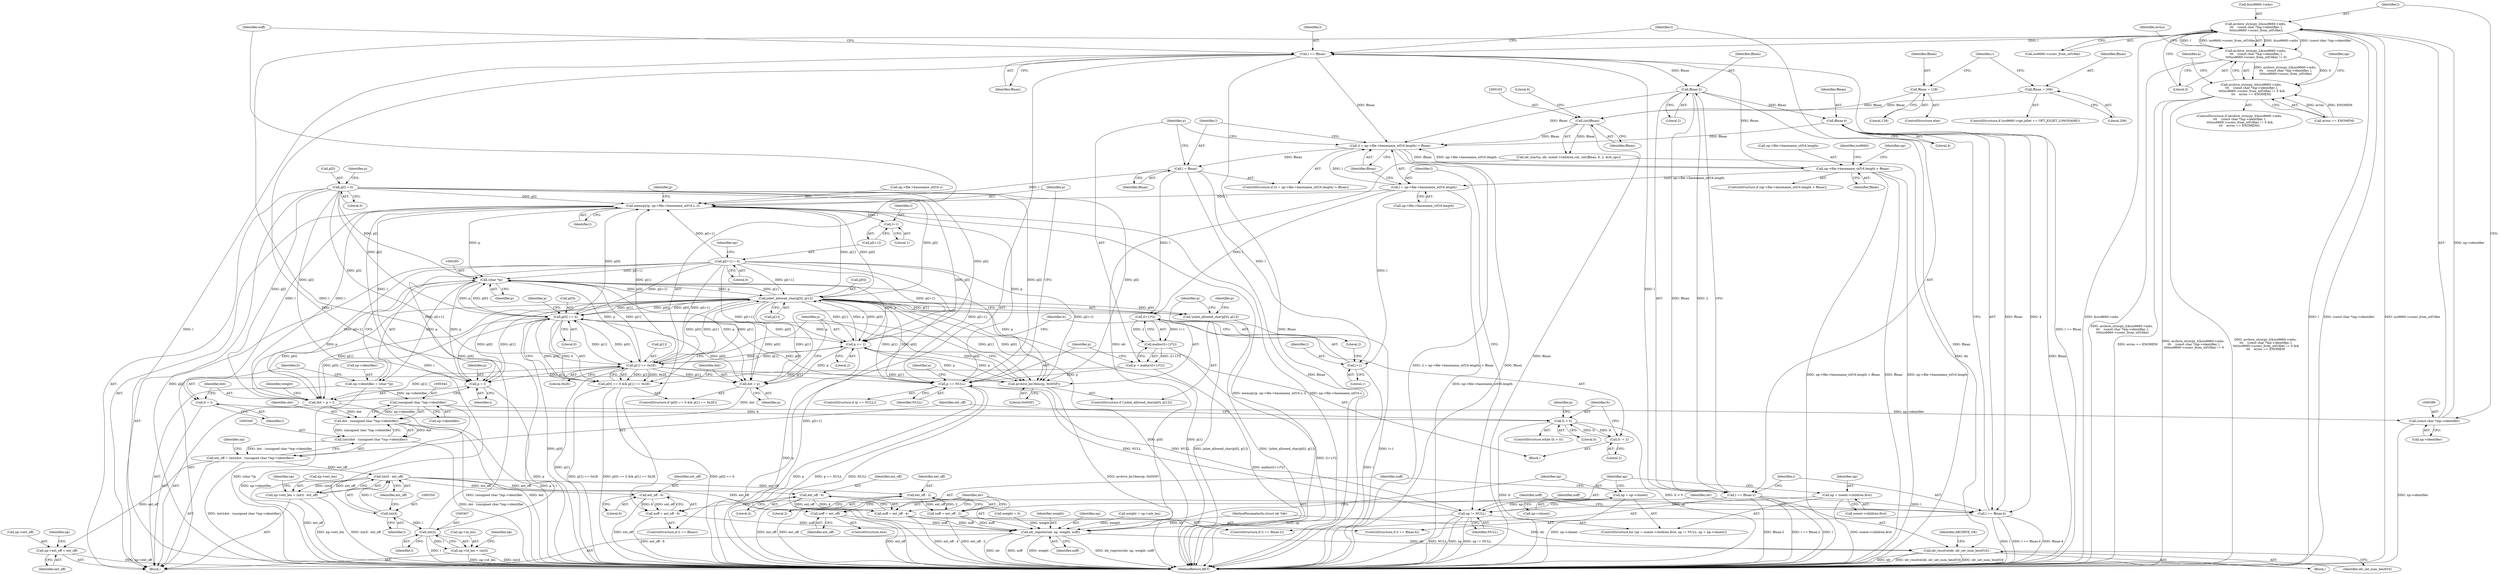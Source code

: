 digraph "0_libarchive_3014e198@pointer" {
"1000383" [label="(Call,archive_strncpy_l(&iso9660->mbs,\n \t\t\t    (const char *)np->identifier, l,\n \t\t\t\tiso9660->sconv_from_utf16be))"];
"1000388" [label="(Call,(const char *)np->identifier)"];
"1000343" [label="(Call,(unsigned char *)np->identifier)"];
"1000280" [label="(Call,np->identifier = (char *)p)"];
"1000284" [label="(Call,(char *)p)"];
"1000258" [label="(Call,memcpy(p, np->file->basename_utf16.s, l))"];
"1000305" [label="(Call,joliet_allowed_char(p[0], p[1]))"];
"1000318" [label="(Call,p[0] == 0)"];
"1000331" [label="(Call,p += 2)"];
"1000268" [label="(Call,p[l] = 0)"];
"1000273" [label="(Call,p[l+1] = 0)"];
"1000323" [label="(Call,p[1] == 0x2E)"];
"1000312" [label="(Call,archive_be16enc(p, 0x005F))"];
"1000245" [label="(Call,p == NULL)"];
"1000236" [label="(Call,p = malloc((l+1)*2))"];
"1000238" [label="(Call,malloc((l+1)*2))"];
"1000239" [label="(Call,(l+1)*2)"];
"1000233" [label="(Call,l = ffmax)"];
"1000222" [label="(Call,(l = np->file->basename_utf16.length) > ffmax)"];
"1000223" [label="(Call,l = np->file->basename_utf16.length)"];
"1000370" [label="(Call,np->file->basename_utf16.length > ffmax)"];
"1000162" [label="(Call,(int)ffmax)"];
"1000149" [label="(Call,ffmax = 128)"];
"1000145" [label="(Call,ffmax = 206)"];
"1000510" [label="(Call,ffmax-2)"];
"1000498" [label="(Call,l == ffmax)"];
"1000366" [label="(Call,(int)l)"];
"1000358" [label="(Call,(int)l)"];
"1000383" [label="(Call,archive_strncpy_l(&iso9660->mbs,\n \t\t\t    (const char *)np->identifier, l,\n \t\t\t\tiso9660->sconv_from_utf16be))"];
"1000522" [label="(Call,ffmax-4)"];
"1000207" [label="(Call,np != NULL)"];
"1000200" [label="(Call,np = isoent->children.first)"];
"1000210" [label="(Call,np = np->chnext)"];
"1000382" [label="(Call,archive_strncpy_l(&iso9660->mbs,\n \t\t\t    (const char *)np->identifier, l,\n \t\t\t\tiso9660->sconv_from_utf16be) != 0)"];
"1000381" [label="(Call,archive_strncpy_l(&iso9660->mbs,\n \t\t\t    (const char *)np->identifier, l,\n \t\t\t\tiso9660->sconv_from_utf16be) != 0 &&\n\t\t\t    errno == ENOMEM)"];
"1000534" [label="(Call,idr_register(idr, np, weight, noff))"];
"1000539" [label="(Call,idr_resolve(idr, idr_set_num_beutf16))"];
"1000276" [label="(Call,l+1)"];
"1000341" [label="(Call,dot - (unsigned char *)np->identifier)"];
"1000339" [label="(Call,(int)(dot - (unsigned char *)np->identifier))"];
"1000337" [label="(Call,ext_off = (int)(dot - (unsigned char *)np->identifier))"];
"1000348" [label="(Call,np->ext_off = ext_off)"];
"1000357" [label="(Call,(int)l - ext_off)"];
"1000353" [label="(Call,np->ext_len = (int)l - ext_off)"];
"1000503" [label="(Call,ext_off - 6)"];
"1000501" [label="(Call,noff = ext_off - 6)"];
"1000515" [label="(Call,ext_off - 4)"];
"1000513" [label="(Call,noff = ext_off - 4)"];
"1000527" [label="(Call,ext_off - 2)"];
"1000525" [label="(Call,noff = ext_off - 2)"];
"1000531" [label="(Call,noff = ext_off)"];
"1000290" [label="(Call,dot = p + l)"];
"1000292" [label="(Call,p + l)"];
"1000304" [label="(Call,!joliet_allowed_char(p[0], p[1]))"];
"1000317" [label="(Call,p[0] == 0 && p[1] == 0x2E)"];
"1000328" [label="(Call,dot = p)"];
"1000287" [label="(Call,lt = l)"];
"1000299" [label="(Call,lt > 0)"];
"1000334" [label="(Call,lt -= 2)"];
"1000362" [label="(Call,np->id_len = (int)l)"];
"1000240" [label="(Call,l+1)"];
"1000508" [label="(Call,l == ffmax-2)"];
"1000520" [label="(Call,l == ffmax-4)"];
"1000307" [label="(Identifier,p)"];
"1000162" [label="(Call,(int)ffmax)"];
"1000202" [label="(Call,isoent->children.first)"];
"1000287" [label="(Call,lt = l)"];
"1000324" [label="(Call,p[1])"];
"1000295" [label="(Call,weight = 0)"];
"1000277" [label="(Identifier,l)"];
"1000330" [label="(Identifier,p)"];
"1000327" [label="(Literal,0x2E)"];
"1000165" [label="(Literal,6)"];
"1000353" [label="(Call,np->ext_len = (int)l - ext_off)"];
"1000233" [label="(Call,l = ffmax)"];
"1000302" [label="(Block,)"];
"1000532" [label="(Identifier,noff)"];
"1000269" [label="(Call,p[l])"];
"1000243" [label="(Literal,2)"];
"1000355" [label="(Identifier,np)"];
"1000210" [label="(Call,np = np->chnext)"];
"1000212" [label="(Call,np->chnext)"];
"1000223" [label="(Call,l = np->file->basename_utf16.length)"];
"1000537" [label="(Identifier,weight)"];
"1000541" [label="(Identifier,idr_set_num_beutf16)"];
"1000296" [label="(Identifier,weight)"];
"1000300" [label="(Identifier,lt)"];
"1000242" [label="(Literal,1)"];
"1000272" [label="(Literal,0)"];
"1000528" [label="(Identifier,ext_off)"];
"1000335" [label="(Identifier,lt)"];
"1000531" [label="(Call,noff = ext_off)"];
"1000507" [label="(ControlStructure,if (l == ffmax-2))"];
"1000336" [label="(Literal,2)"];
"1000390" [label="(Call,np->identifier)"];
"1000260" [label="(Call,np->file->basename_utf16.s)"];
"1000499" [label="(Identifier,l)"];
"1000523" [label="(Identifier,ffmax)"];
"1000221" [label="(ControlStructure,if ((l = np->file->basename_utf16.length) > ffmax))"];
"1000200" [label="(Call,np = isoent->children.first)"];
"1000341" [label="(Call,dot - (unsigned char *)np->identifier)"];
"1000267" [label="(Identifier,l)"];
"1000338" [label="(Identifier,ext_off)"];
"1000301" [label="(Literal,0)"];
"1000328" [label="(Call,dot = p)"];
"1000352" [label="(Identifier,ext_off)"];
"1000354" [label="(Call,np->ext_len)"];
"1000517" [label="(Literal,4)"];
"1000405" [label="(Identifier,a)"];
"1000225" [label="(Call,np->file->basename_utf16.length)"];
"1000538" [label="(Identifier,noff)"];
"1000314" [label="(Literal,0x005F)"];
"1000527" [label="(Call,ext_off - 2)"];
"1000154" [label="(Call,idr_start(a, idr, isoent->children.cnt, (int)ffmax, 6, 2, &rb_ops))"];
"1000215" [label="(Block,)"];
"1000348" [label="(Call,np->ext_off = ext_off)"];
"1000382" [label="(Call,archive_strncpy_l(&iso9660->mbs,\n \t\t\t    (const char *)np->identifier, l,\n \t\t\t\tiso9660->sconv_from_utf16be) != 0)"];
"1000244" [label="(ControlStructure,if (p == NULL))"];
"1000281" [label="(Call,np->identifier)"];
"1000413" [label="(Identifier,np)"];
"1000320" [label="(Identifier,p)"];
"1000274" [label="(Call,p[l+1])"];
"1000508" [label="(Call,l == ffmax-2)"];
"1000361" [label="(Identifier,ext_off)"];
"1000137" [label="(ControlStructure,if (iso9660->opt.joliet == OPT_JOLIET_LONGNAME))"];
"1000234" [label="(Identifier,l)"];
"1000288" [label="(Identifier,lt)"];
"1000318" [label="(Call,p[0] == 0)"];
"1000258" [label="(Call,memcpy(p, np->file->basename_utf16.s, l))"];
"1000362" [label="(Call,np->id_len = (int)l)"];
"1000147" [label="(Literal,206)"];
"1000146" [label="(Identifier,ffmax)"];
"1000273" [label="(Call,p[l+1] = 0)"];
"1000536" [label="(Identifier,np)"];
"1000268" [label="(Call,p[l] = 0)"];
"1000516" [label="(Identifier,ext_off)"];
"1000323" [label="(Call,p[1] == 0x2E)"];
"1000349" [label="(Call,np->ext_off)"];
"1000306" [label="(Call,p[0])"];
"1000525" [label="(Call,noff = ext_off - 2)"];
"1000224" [label="(Identifier,l)"];
"1000241" [label="(Identifier,l)"];
"1000543" [label="(Identifier,ARCHIVE_OK)"];
"1000380" [label="(ControlStructure,if (archive_strncpy_l(&iso9660->mbs,\n \t\t\t    (const char *)np->identifier, l,\n \t\t\t\tiso9660->sconv_from_utf16be) != 0 &&\n\t\t\t    errno == ENOMEM))"];
"1000513" [label="(Call,noff = ext_off - 4)"];
"1000342" [label="(Identifier,dot)"];
"1000304" [label="(Call,!joliet_allowed_char(p[0], p[1]))"];
"1000292" [label="(Call,p + l)"];
"1000529" [label="(Literal,2)"];
"1000270" [label="(Identifier,p)"];
"1000544" [label="(MethodReturn,RET)"];
"1000275" [label="(Identifier,p)"];
"1000535" [label="(Identifier,idr)"];
"1000284" [label="(Call,(char *)p)"];
"1000371" [label="(Call,np->file->basename_utf16.length)"];
"1000360" [label="(Identifier,l)"];
"1000526" [label="(Identifier,noff)"];
"1000286" [label="(Identifier,p)"];
"1000331" [label="(Call,p += 2)"];
"1000521" [label="(Identifier,l)"];
"1000520" [label="(Call,l == ffmax-4)"];
"1000337" [label="(Call,ext_off = (int)(dot - (unsigned char *)np->identifier))"];
"1000522" [label="(Call,ffmax-4)"];
"1000384" [label="(Call,&iso9660->mbs)"];
"1000498" [label="(Call,l == ffmax)"];
"1000222" [label="(Call,(l = np->file->basename_utf16.length) > ffmax)"];
"1000511" [label="(Identifier,ffmax)"];
"1000299" [label="(Call,lt > 0)"];
"1000259" [label="(Identifier,p)"];
"1000357" [label="(Call,(int)l - ext_off)"];
"1000322" [label="(Literal,0)"];
"1000240" [label="(Call,l+1)"];
"1000386" [label="(Identifier,iso9660)"];
"1000505" [label="(Literal,6)"];
"1000236" [label="(Call,p = malloc((l+1)*2))"];
"1000515" [label="(Call,ext_off - 4)"];
"1000280" [label="(Call,np->identifier = (char *)p)"];
"1000235" [label="(Identifier,ffmax)"];
"1000290" [label="(Call,dot = p + l)"];
"1000502" [label="(Identifier,noff)"];
"1000514" [label="(Identifier,noff)"];
"1000334" [label="(Call,lt -= 2)"];
"1000309" [label="(Call,p[1])"];
"1000399" [label="(Identifier,errno)"];
"1000150" [label="(Identifier,ffmax)"];
"1000436" [label="(Call,weight = np->mb_len)"];
"1000252" [label="(Identifier,a)"];
"1000316" [label="(ControlStructure,if (p[0] == 0 && p[1] == 0x2E))"];
"1000305" [label="(Call,joliet_allowed_char(p[0], p[1]))"];
"1000289" [label="(Identifier,l)"];
"1000151" [label="(Literal,128)"];
"1000339" [label="(Call,(int)(dot - (unsigned char *)np->identifier))"];
"1000153" [label="(Identifier,r)"];
"1000504" [label="(Identifier,ext_off)"];
"1000394" [label="(Call,iso9660->sconv_from_utf16be)"];
"1000303" [label="(ControlStructure,if (!joliet_allowed_char(p[0], p[1])))"];
"1000294" [label="(Identifier,l)"];
"1000164" [label="(Identifier,ffmax)"];
"1000370" [label="(Call,np->file->basename_utf16.length > ffmax)"];
"1000383" [label="(Call,archive_strncpy_l(&iso9660->mbs,\n \t\t\t    (const char *)np->identifier, l,\n \t\t\t\tiso9660->sconv_from_utf16be))"];
"1000509" [label="(Identifier,l)"];
"1000364" [label="(Identifier,np)"];
"1000332" [label="(Identifier,p)"];
"1000510" [label="(Call,ffmax-2)"];
"1000512" [label="(Literal,2)"];
"1000343" [label="(Call,(unsigned char *)np->identifier)"];
"1000245" [label="(Call,p == NULL)"];
"1000533" [label="(Identifier,ext_off)"];
"1000497" [label="(ControlStructure,if (l == ffmax))"];
"1000444" [label="(Identifier,np)"];
"1000363" [label="(Call,np->id_len)"];
"1000397" [label="(Literal,0)"];
"1000148" [label="(ControlStructure,else)"];
"1000278" [label="(Literal,1)"];
"1000398" [label="(Call,errno == ENOMEM)"];
"1000540" [label="(Identifier,idr)"];
"1000524" [label="(Literal,4)"];
"1000279" [label="(Literal,0)"];
"1000298" [label="(ControlStructure,while (lt > 0))"];
"1000368" [label="(Identifier,l)"];
"1000111" [label="(Block,)"];
"1000237" [label="(Identifier,p)"];
"1000209" [label="(Identifier,NULL)"];
"1000246" [label="(Identifier,p)"];
"1000381" [label="(Call,archive_strncpy_l(&iso9660->mbs,\n \t\t\t    (const char *)np->identifier, l,\n \t\t\t\tiso9660->sconv_from_utf16be) != 0 &&\n\t\t\t    errno == ENOMEM)"];
"1000145" [label="(Call,ffmax = 206)"];
"1000530" [label="(ControlStructure,else)"];
"1000369" [label="(ControlStructure,if (np->file->basename_utf16.length > ffmax))"];
"1000325" [label="(Identifier,p)"];
"1000207" [label="(Call,np != NULL)"];
"1000312" [label="(Call,archive_be16enc(p, 0x005F))"];
"1000539" [label="(Call,idr_resolve(idr, idr_set_num_beutf16))"];
"1000238" [label="(Call,malloc((l+1)*2))"];
"1000149" [label="(Call,ffmax = 128)"];
"1000201" [label="(Identifier,np)"];
"1000211" [label="(Identifier,np)"];
"1000291" [label="(Identifier,dot)"];
"1000500" [label="(Identifier,ffmax)"];
"1000519" [label="(ControlStructure,if (l == ffmax-4))"];
"1000317" [label="(Call,p[0] == 0 && p[1] == 0x2E)"];
"1000208" [label="(Identifier,np)"];
"1000329" [label="(Identifier,dot)"];
"1000276" [label="(Call,l+1)"];
"1000232" [label="(Identifier,ffmax)"];
"1000393" [label="(Identifier,l)"];
"1000374" [label="(Identifier,np)"];
"1000282" [label="(Identifier,np)"];
"1000388" [label="(Call,(const char *)np->identifier)"];
"1000358" [label="(Call,(int)l)"];
"1000313" [label="(Identifier,p)"];
"1000534" [label="(Call,idr_register(idr, np, weight, noff))"];
"1000350" [label="(Identifier,np)"];
"1000293" [label="(Identifier,p)"];
"1000503" [label="(Call,ext_off - 6)"];
"1000378" [label="(Identifier,ffmax)"];
"1000247" [label="(Identifier,NULL)"];
"1000345" [label="(Call,np->identifier)"];
"1000319" [label="(Call,p[0])"];
"1000199" [label="(ControlStructure,for (np = isoent->children.first; np != NULL; np = np->chnext))"];
"1000501" [label="(Call,noff = ext_off - 6)"];
"1000333" [label="(Literal,2)"];
"1000366" [label="(Call,(int)l)"];
"1000239" [label="(Call,(l+1)*2)"];
"1000110" [label="(MethodParameterIn,struct idr *idr)"];
"1000383" -> "1000382"  [label="AST: "];
"1000383" -> "1000394"  [label="CFG: "];
"1000384" -> "1000383"  [label="AST: "];
"1000388" -> "1000383"  [label="AST: "];
"1000393" -> "1000383"  [label="AST: "];
"1000394" -> "1000383"  [label="AST: "];
"1000397" -> "1000383"  [label="CFG: "];
"1000383" -> "1000544"  [label="DDG: iso9660->sconv_from_utf16be"];
"1000383" -> "1000544"  [label="DDG: &iso9660->mbs"];
"1000383" -> "1000544"  [label="DDG: l"];
"1000383" -> "1000544"  [label="DDG: (const char *)np->identifier"];
"1000383" -> "1000382"  [label="DDG: &iso9660->mbs"];
"1000383" -> "1000382"  [label="DDG: (const char *)np->identifier"];
"1000383" -> "1000382"  [label="DDG: l"];
"1000383" -> "1000382"  [label="DDG: iso9660->sconv_from_utf16be"];
"1000388" -> "1000383"  [label="DDG: np->identifier"];
"1000366" -> "1000383"  [label="DDG: l"];
"1000383" -> "1000498"  [label="DDG: l"];
"1000388" -> "1000390"  [label="CFG: "];
"1000389" -> "1000388"  [label="AST: "];
"1000390" -> "1000388"  [label="AST: "];
"1000393" -> "1000388"  [label="CFG: "];
"1000388" -> "1000544"  [label="DDG: np->identifier"];
"1000343" -> "1000388"  [label="DDG: np->identifier"];
"1000343" -> "1000341"  [label="AST: "];
"1000343" -> "1000345"  [label="CFG: "];
"1000344" -> "1000343"  [label="AST: "];
"1000345" -> "1000343"  [label="AST: "];
"1000341" -> "1000343"  [label="CFG: "];
"1000343" -> "1000544"  [label="DDG: np->identifier"];
"1000343" -> "1000341"  [label="DDG: np->identifier"];
"1000280" -> "1000343"  [label="DDG: np->identifier"];
"1000280" -> "1000215"  [label="AST: "];
"1000280" -> "1000284"  [label="CFG: "];
"1000281" -> "1000280"  [label="AST: "];
"1000284" -> "1000280"  [label="AST: "];
"1000288" -> "1000280"  [label="CFG: "];
"1000280" -> "1000544"  [label="DDG: (char *)p"];
"1000284" -> "1000280"  [label="DDG: p"];
"1000284" -> "1000286"  [label="CFG: "];
"1000285" -> "1000284"  [label="AST: "];
"1000286" -> "1000284"  [label="AST: "];
"1000258" -> "1000284"  [label="DDG: p"];
"1000305" -> "1000284"  [label="DDG: p[1]"];
"1000305" -> "1000284"  [label="DDG: p[0]"];
"1000318" -> "1000284"  [label="DDG: p[0]"];
"1000268" -> "1000284"  [label="DDG: p[l]"];
"1000273" -> "1000284"  [label="DDG: p[l+1]"];
"1000323" -> "1000284"  [label="DDG: p[1]"];
"1000284" -> "1000290"  [label="DDG: p"];
"1000284" -> "1000292"  [label="DDG: p"];
"1000284" -> "1000305"  [label="DDG: p"];
"1000284" -> "1000312"  [label="DDG: p"];
"1000284" -> "1000318"  [label="DDG: p"];
"1000284" -> "1000323"  [label="DDG: p"];
"1000284" -> "1000328"  [label="DDG: p"];
"1000284" -> "1000331"  [label="DDG: p"];
"1000258" -> "1000215"  [label="AST: "];
"1000258" -> "1000267"  [label="CFG: "];
"1000259" -> "1000258"  [label="AST: "];
"1000260" -> "1000258"  [label="AST: "];
"1000267" -> "1000258"  [label="AST: "];
"1000270" -> "1000258"  [label="CFG: "];
"1000258" -> "1000544"  [label="DDG: np->file->basename_utf16.s"];
"1000258" -> "1000544"  [label="DDG: memcpy(p, np->file->basename_utf16.s, l)"];
"1000305" -> "1000258"  [label="DDG: p[1]"];
"1000305" -> "1000258"  [label="DDG: p[0]"];
"1000318" -> "1000258"  [label="DDG: p[0]"];
"1000268" -> "1000258"  [label="DDG: p[l]"];
"1000273" -> "1000258"  [label="DDG: p[l+1]"];
"1000323" -> "1000258"  [label="DDG: p[1]"];
"1000245" -> "1000258"  [label="DDG: p"];
"1000233" -> "1000258"  [label="DDG: l"];
"1000223" -> "1000258"  [label="DDG: l"];
"1000258" -> "1000276"  [label="DDG: l"];
"1000258" -> "1000287"  [label="DDG: l"];
"1000258" -> "1000290"  [label="DDG: l"];
"1000258" -> "1000292"  [label="DDG: l"];
"1000258" -> "1000358"  [label="DDG: l"];
"1000305" -> "1000304"  [label="AST: "];
"1000305" -> "1000309"  [label="CFG: "];
"1000306" -> "1000305"  [label="AST: "];
"1000309" -> "1000305"  [label="AST: "];
"1000304" -> "1000305"  [label="CFG: "];
"1000305" -> "1000544"  [label="DDG: p[1]"];
"1000305" -> "1000544"  [label="DDG: p[0]"];
"1000305" -> "1000245"  [label="DDG: p[1]"];
"1000305" -> "1000245"  [label="DDG: p[0]"];
"1000305" -> "1000290"  [label="DDG: p[0]"];
"1000305" -> "1000290"  [label="DDG: p[1]"];
"1000305" -> "1000292"  [label="DDG: p[0]"];
"1000305" -> "1000292"  [label="DDG: p[1]"];
"1000305" -> "1000304"  [label="DDG: p[0]"];
"1000305" -> "1000304"  [label="DDG: p[1]"];
"1000318" -> "1000305"  [label="DDG: p[0]"];
"1000331" -> "1000305"  [label="DDG: p"];
"1000268" -> "1000305"  [label="DDG: p[l]"];
"1000273" -> "1000305"  [label="DDG: p[l+1]"];
"1000323" -> "1000305"  [label="DDG: p[1]"];
"1000305" -> "1000312"  [label="DDG: p[1]"];
"1000305" -> "1000312"  [label="DDG: p[0]"];
"1000305" -> "1000318"  [label="DDG: p[0]"];
"1000305" -> "1000318"  [label="DDG: p[1]"];
"1000305" -> "1000323"  [label="DDG: p[1]"];
"1000305" -> "1000323"  [label="DDG: p[0]"];
"1000305" -> "1000328"  [label="DDG: p[1]"];
"1000305" -> "1000328"  [label="DDG: p[0]"];
"1000305" -> "1000331"  [label="DDG: p[1]"];
"1000305" -> "1000331"  [label="DDG: p[0]"];
"1000318" -> "1000317"  [label="AST: "];
"1000318" -> "1000322"  [label="CFG: "];
"1000319" -> "1000318"  [label="AST: "];
"1000322" -> "1000318"  [label="AST: "];
"1000325" -> "1000318"  [label="CFG: "];
"1000317" -> "1000318"  [label="CFG: "];
"1000318" -> "1000544"  [label="DDG: p[0]"];
"1000318" -> "1000245"  [label="DDG: p[0]"];
"1000318" -> "1000290"  [label="DDG: p[0]"];
"1000318" -> "1000292"  [label="DDG: p[0]"];
"1000318" -> "1000312"  [label="DDG: p[0]"];
"1000318" -> "1000317"  [label="DDG: p[0]"];
"1000318" -> "1000317"  [label="DDG: 0"];
"1000331" -> "1000318"  [label="DDG: p"];
"1000268" -> "1000318"  [label="DDG: p[l]"];
"1000273" -> "1000318"  [label="DDG: p[l+1]"];
"1000323" -> "1000318"  [label="DDG: p[1]"];
"1000318" -> "1000323"  [label="DDG: p[0]"];
"1000318" -> "1000328"  [label="DDG: p[0]"];
"1000318" -> "1000331"  [label="DDG: p[0]"];
"1000331" -> "1000302"  [label="AST: "];
"1000331" -> "1000333"  [label="CFG: "];
"1000332" -> "1000331"  [label="AST: "];
"1000333" -> "1000331"  [label="AST: "];
"1000335" -> "1000331"  [label="CFG: "];
"1000331" -> "1000544"  [label="DDG: p"];
"1000331" -> "1000312"  [label="DDG: p"];
"1000331" -> "1000323"  [label="DDG: p"];
"1000331" -> "1000328"  [label="DDG: p"];
"1000268" -> "1000331"  [label="DDG: p[l]"];
"1000273" -> "1000331"  [label="DDG: p[l+1]"];
"1000323" -> "1000331"  [label="DDG: p[1]"];
"1000312" -> "1000331"  [label="DDG: p"];
"1000268" -> "1000215"  [label="AST: "];
"1000268" -> "1000272"  [label="CFG: "];
"1000269" -> "1000268"  [label="AST: "];
"1000272" -> "1000268"  [label="AST: "];
"1000275" -> "1000268"  [label="CFG: "];
"1000268" -> "1000544"  [label="DDG: p[l]"];
"1000268" -> "1000245"  [label="DDG: p[l]"];
"1000268" -> "1000290"  [label="DDG: p[l]"];
"1000268" -> "1000292"  [label="DDG: p[l]"];
"1000268" -> "1000312"  [label="DDG: p[l]"];
"1000268" -> "1000323"  [label="DDG: p[l]"];
"1000268" -> "1000328"  [label="DDG: p[l]"];
"1000273" -> "1000215"  [label="AST: "];
"1000273" -> "1000279"  [label="CFG: "];
"1000274" -> "1000273"  [label="AST: "];
"1000279" -> "1000273"  [label="AST: "];
"1000282" -> "1000273"  [label="CFG: "];
"1000273" -> "1000544"  [label="DDG: p[l+1]"];
"1000273" -> "1000245"  [label="DDG: p[l+1]"];
"1000273" -> "1000290"  [label="DDG: p[l+1]"];
"1000273" -> "1000292"  [label="DDG: p[l+1]"];
"1000273" -> "1000312"  [label="DDG: p[l+1]"];
"1000273" -> "1000323"  [label="DDG: p[l+1]"];
"1000273" -> "1000328"  [label="DDG: p[l+1]"];
"1000323" -> "1000317"  [label="AST: "];
"1000323" -> "1000327"  [label="CFG: "];
"1000324" -> "1000323"  [label="AST: "];
"1000327" -> "1000323"  [label="AST: "];
"1000317" -> "1000323"  [label="CFG: "];
"1000323" -> "1000544"  [label="DDG: p[1]"];
"1000323" -> "1000245"  [label="DDG: p[1]"];
"1000323" -> "1000290"  [label="DDG: p[1]"];
"1000323" -> "1000292"  [label="DDG: p[1]"];
"1000323" -> "1000312"  [label="DDG: p[1]"];
"1000323" -> "1000317"  [label="DDG: p[1]"];
"1000323" -> "1000317"  [label="DDG: 0x2E"];
"1000323" -> "1000328"  [label="DDG: p[1]"];
"1000312" -> "1000303"  [label="AST: "];
"1000312" -> "1000314"  [label="CFG: "];
"1000313" -> "1000312"  [label="AST: "];
"1000314" -> "1000312"  [label="AST: "];
"1000332" -> "1000312"  [label="CFG: "];
"1000312" -> "1000544"  [label="DDG: archive_be16enc(p, 0x005F)"];
"1000245" -> "1000244"  [label="AST: "];
"1000245" -> "1000247"  [label="CFG: "];
"1000246" -> "1000245"  [label="AST: "];
"1000247" -> "1000245"  [label="AST: "];
"1000252" -> "1000245"  [label="CFG: "];
"1000259" -> "1000245"  [label="CFG: "];
"1000245" -> "1000544"  [label="DDG: p == NULL"];
"1000245" -> "1000544"  [label="DDG: p"];
"1000245" -> "1000544"  [label="DDG: NULL"];
"1000245" -> "1000207"  [label="DDG: NULL"];
"1000236" -> "1000245"  [label="DDG: p"];
"1000207" -> "1000245"  [label="DDG: NULL"];
"1000236" -> "1000215"  [label="AST: "];
"1000236" -> "1000238"  [label="CFG: "];
"1000237" -> "1000236"  [label="AST: "];
"1000238" -> "1000236"  [label="AST: "];
"1000246" -> "1000236"  [label="CFG: "];
"1000236" -> "1000544"  [label="DDG: malloc((l+1)*2)"];
"1000238" -> "1000236"  [label="DDG: (l+1)*2"];
"1000238" -> "1000239"  [label="CFG: "];
"1000239" -> "1000238"  [label="AST: "];
"1000238" -> "1000544"  [label="DDG: (l+1)*2"];
"1000239" -> "1000238"  [label="DDG: l+1"];
"1000239" -> "1000238"  [label="DDG: 2"];
"1000239" -> "1000243"  [label="CFG: "];
"1000240" -> "1000239"  [label="AST: "];
"1000243" -> "1000239"  [label="AST: "];
"1000239" -> "1000544"  [label="DDG: l+1"];
"1000233" -> "1000239"  [label="DDG: l"];
"1000223" -> "1000239"  [label="DDG: l"];
"1000233" -> "1000221"  [label="AST: "];
"1000233" -> "1000235"  [label="CFG: "];
"1000234" -> "1000233"  [label="AST: "];
"1000235" -> "1000233"  [label="AST: "];
"1000237" -> "1000233"  [label="CFG: "];
"1000233" -> "1000544"  [label="DDG: ffmax"];
"1000222" -> "1000233"  [label="DDG: ffmax"];
"1000233" -> "1000240"  [label="DDG: l"];
"1000222" -> "1000221"  [label="AST: "];
"1000222" -> "1000232"  [label="CFG: "];
"1000223" -> "1000222"  [label="AST: "];
"1000232" -> "1000222"  [label="AST: "];
"1000234" -> "1000222"  [label="CFG: "];
"1000237" -> "1000222"  [label="CFG: "];
"1000222" -> "1000544"  [label="DDG: (l = np->file->basename_utf16.length) > ffmax"];
"1000222" -> "1000544"  [label="DDG: ffmax"];
"1000223" -> "1000222"  [label="DDG: l"];
"1000370" -> "1000222"  [label="DDG: np->file->basename_utf16.length"];
"1000162" -> "1000222"  [label="DDG: ffmax"];
"1000510" -> "1000222"  [label="DDG: ffmax"];
"1000498" -> "1000222"  [label="DDG: ffmax"];
"1000522" -> "1000222"  [label="DDG: ffmax"];
"1000222" -> "1000370"  [label="DDG: ffmax"];
"1000223" -> "1000225"  [label="CFG: "];
"1000224" -> "1000223"  [label="AST: "];
"1000225" -> "1000223"  [label="AST: "];
"1000232" -> "1000223"  [label="CFG: "];
"1000223" -> "1000544"  [label="DDG: np->file->basename_utf16.length"];
"1000370" -> "1000223"  [label="DDG: np->file->basename_utf16.length"];
"1000223" -> "1000240"  [label="DDG: l"];
"1000370" -> "1000369"  [label="AST: "];
"1000370" -> "1000378"  [label="CFG: "];
"1000371" -> "1000370"  [label="AST: "];
"1000378" -> "1000370"  [label="AST: "];
"1000386" -> "1000370"  [label="CFG: "];
"1000444" -> "1000370"  [label="CFG: "];
"1000370" -> "1000544"  [label="DDG: np->file->basename_utf16.length > ffmax"];
"1000370" -> "1000544"  [label="DDG: ffmax"];
"1000370" -> "1000544"  [label="DDG: np->file->basename_utf16.length"];
"1000370" -> "1000498"  [label="DDG: ffmax"];
"1000162" -> "1000154"  [label="AST: "];
"1000162" -> "1000164"  [label="CFG: "];
"1000163" -> "1000162"  [label="AST: "];
"1000164" -> "1000162"  [label="AST: "];
"1000165" -> "1000162"  [label="CFG: "];
"1000162" -> "1000544"  [label="DDG: ffmax"];
"1000162" -> "1000154"  [label="DDG: ffmax"];
"1000149" -> "1000162"  [label="DDG: ffmax"];
"1000145" -> "1000162"  [label="DDG: ffmax"];
"1000149" -> "1000148"  [label="AST: "];
"1000149" -> "1000151"  [label="CFG: "];
"1000150" -> "1000149"  [label="AST: "];
"1000151" -> "1000149"  [label="AST: "];
"1000153" -> "1000149"  [label="CFG: "];
"1000145" -> "1000137"  [label="AST: "];
"1000145" -> "1000147"  [label="CFG: "];
"1000146" -> "1000145"  [label="AST: "];
"1000147" -> "1000145"  [label="AST: "];
"1000153" -> "1000145"  [label="CFG: "];
"1000510" -> "1000508"  [label="AST: "];
"1000510" -> "1000512"  [label="CFG: "];
"1000511" -> "1000510"  [label="AST: "];
"1000512" -> "1000510"  [label="AST: "];
"1000508" -> "1000510"  [label="CFG: "];
"1000510" -> "1000544"  [label="DDG: ffmax"];
"1000510" -> "1000508"  [label="DDG: ffmax"];
"1000510" -> "1000508"  [label="DDG: 2"];
"1000498" -> "1000510"  [label="DDG: ffmax"];
"1000510" -> "1000522"  [label="DDG: ffmax"];
"1000498" -> "1000497"  [label="AST: "];
"1000498" -> "1000500"  [label="CFG: "];
"1000499" -> "1000498"  [label="AST: "];
"1000500" -> "1000498"  [label="AST: "];
"1000502" -> "1000498"  [label="CFG: "];
"1000509" -> "1000498"  [label="CFG: "];
"1000498" -> "1000544"  [label="DDG: l == ffmax"];
"1000498" -> "1000544"  [label="DDG: l"];
"1000498" -> "1000544"  [label="DDG: ffmax"];
"1000366" -> "1000498"  [label="DDG: l"];
"1000498" -> "1000508"  [label="DDG: l"];
"1000366" -> "1000362"  [label="AST: "];
"1000366" -> "1000368"  [label="CFG: "];
"1000367" -> "1000366"  [label="AST: "];
"1000368" -> "1000366"  [label="AST: "];
"1000362" -> "1000366"  [label="CFG: "];
"1000366" -> "1000544"  [label="DDG: l"];
"1000366" -> "1000362"  [label="DDG: l"];
"1000358" -> "1000366"  [label="DDG: l"];
"1000358" -> "1000357"  [label="AST: "];
"1000358" -> "1000360"  [label="CFG: "];
"1000359" -> "1000358"  [label="AST: "];
"1000360" -> "1000358"  [label="AST: "];
"1000361" -> "1000358"  [label="CFG: "];
"1000358" -> "1000357"  [label="DDG: l"];
"1000522" -> "1000520"  [label="AST: "];
"1000522" -> "1000524"  [label="CFG: "];
"1000523" -> "1000522"  [label="AST: "];
"1000524" -> "1000522"  [label="AST: "];
"1000520" -> "1000522"  [label="CFG: "];
"1000522" -> "1000544"  [label="DDG: ffmax"];
"1000522" -> "1000520"  [label="DDG: ffmax"];
"1000522" -> "1000520"  [label="DDG: 4"];
"1000207" -> "1000199"  [label="AST: "];
"1000207" -> "1000209"  [label="CFG: "];
"1000208" -> "1000207"  [label="AST: "];
"1000209" -> "1000207"  [label="AST: "];
"1000224" -> "1000207"  [label="CFG: "];
"1000540" -> "1000207"  [label="CFG: "];
"1000207" -> "1000544"  [label="DDG: NULL"];
"1000207" -> "1000544"  [label="DDG: np"];
"1000207" -> "1000544"  [label="DDG: np != NULL"];
"1000200" -> "1000207"  [label="DDG: np"];
"1000210" -> "1000207"  [label="DDG: np"];
"1000207" -> "1000534"  [label="DDG: np"];
"1000200" -> "1000199"  [label="AST: "];
"1000200" -> "1000202"  [label="CFG: "];
"1000201" -> "1000200"  [label="AST: "];
"1000202" -> "1000200"  [label="AST: "];
"1000208" -> "1000200"  [label="CFG: "];
"1000200" -> "1000544"  [label="DDG: isoent->children.first"];
"1000210" -> "1000199"  [label="AST: "];
"1000210" -> "1000212"  [label="CFG: "];
"1000211" -> "1000210"  [label="AST: "];
"1000212" -> "1000210"  [label="AST: "];
"1000208" -> "1000210"  [label="CFG: "];
"1000210" -> "1000544"  [label="DDG: np->chnext"];
"1000382" -> "1000381"  [label="AST: "];
"1000382" -> "1000397"  [label="CFG: "];
"1000397" -> "1000382"  [label="AST: "];
"1000399" -> "1000382"  [label="CFG: "];
"1000381" -> "1000382"  [label="CFG: "];
"1000382" -> "1000544"  [label="DDG: archive_strncpy_l(&iso9660->mbs,\n \t\t\t    (const char *)np->identifier, l,\n \t\t\t\tiso9660->sconv_from_utf16be)"];
"1000382" -> "1000381"  [label="DDG: archive_strncpy_l(&iso9660->mbs,\n \t\t\t    (const char *)np->identifier, l,\n \t\t\t\tiso9660->sconv_from_utf16be)"];
"1000382" -> "1000381"  [label="DDG: 0"];
"1000381" -> "1000380"  [label="AST: "];
"1000381" -> "1000398"  [label="CFG: "];
"1000398" -> "1000381"  [label="AST: "];
"1000405" -> "1000381"  [label="CFG: "];
"1000413" -> "1000381"  [label="CFG: "];
"1000381" -> "1000544"  [label="DDG: errno == ENOMEM"];
"1000381" -> "1000544"  [label="DDG: archive_strncpy_l(&iso9660->mbs,\n \t\t\t    (const char *)np->identifier, l,\n \t\t\t\tiso9660->sconv_from_utf16be) != 0"];
"1000381" -> "1000544"  [label="DDG: archive_strncpy_l(&iso9660->mbs,\n \t\t\t    (const char *)np->identifier, l,\n \t\t\t\tiso9660->sconv_from_utf16be) != 0 &&\n\t\t\t    errno == ENOMEM"];
"1000398" -> "1000381"  [label="DDG: errno"];
"1000398" -> "1000381"  [label="DDG: ENOMEM"];
"1000534" -> "1000215"  [label="AST: "];
"1000534" -> "1000538"  [label="CFG: "];
"1000535" -> "1000534"  [label="AST: "];
"1000536" -> "1000534"  [label="AST: "];
"1000537" -> "1000534"  [label="AST: "];
"1000538" -> "1000534"  [label="AST: "];
"1000211" -> "1000534"  [label="CFG: "];
"1000534" -> "1000544"  [label="DDG: idr_register(idr, np, weight, noff)"];
"1000534" -> "1000544"  [label="DDG: idr"];
"1000534" -> "1000544"  [label="DDG: noff"];
"1000534" -> "1000544"  [label="DDG: weight"];
"1000154" -> "1000534"  [label="DDG: idr"];
"1000110" -> "1000534"  [label="DDG: idr"];
"1000436" -> "1000534"  [label="DDG: weight"];
"1000295" -> "1000534"  [label="DDG: weight"];
"1000513" -> "1000534"  [label="DDG: noff"];
"1000501" -> "1000534"  [label="DDG: noff"];
"1000525" -> "1000534"  [label="DDG: noff"];
"1000531" -> "1000534"  [label="DDG: noff"];
"1000534" -> "1000539"  [label="DDG: idr"];
"1000539" -> "1000111"  [label="AST: "];
"1000539" -> "1000541"  [label="CFG: "];
"1000540" -> "1000539"  [label="AST: "];
"1000541" -> "1000539"  [label="AST: "];
"1000543" -> "1000539"  [label="CFG: "];
"1000539" -> "1000544"  [label="DDG: idr"];
"1000539" -> "1000544"  [label="DDG: idr_resolve(idr, idr_set_num_beutf16)"];
"1000539" -> "1000544"  [label="DDG: idr_set_num_beutf16"];
"1000154" -> "1000539"  [label="DDG: idr"];
"1000110" -> "1000539"  [label="DDG: idr"];
"1000276" -> "1000274"  [label="AST: "];
"1000276" -> "1000278"  [label="CFG: "];
"1000277" -> "1000276"  [label="AST: "];
"1000278" -> "1000276"  [label="AST: "];
"1000274" -> "1000276"  [label="CFG: "];
"1000341" -> "1000339"  [label="AST: "];
"1000342" -> "1000341"  [label="AST: "];
"1000339" -> "1000341"  [label="CFG: "];
"1000341" -> "1000544"  [label="DDG: (unsigned char *)np->identifier"];
"1000341" -> "1000544"  [label="DDG: dot"];
"1000341" -> "1000339"  [label="DDG: dot"];
"1000341" -> "1000339"  [label="DDG: (unsigned char *)np->identifier"];
"1000290" -> "1000341"  [label="DDG: dot"];
"1000328" -> "1000341"  [label="DDG: dot"];
"1000339" -> "1000337"  [label="AST: "];
"1000340" -> "1000339"  [label="AST: "];
"1000337" -> "1000339"  [label="CFG: "];
"1000339" -> "1000544"  [label="DDG: dot - (unsigned char *)np->identifier"];
"1000339" -> "1000337"  [label="DDG: dot - (unsigned char *)np->identifier"];
"1000337" -> "1000215"  [label="AST: "];
"1000338" -> "1000337"  [label="AST: "];
"1000350" -> "1000337"  [label="CFG: "];
"1000337" -> "1000544"  [label="DDG: (int)(dot - (unsigned char *)np->identifier)"];
"1000337" -> "1000348"  [label="DDG: ext_off"];
"1000337" -> "1000357"  [label="DDG: ext_off"];
"1000348" -> "1000215"  [label="AST: "];
"1000348" -> "1000352"  [label="CFG: "];
"1000349" -> "1000348"  [label="AST: "];
"1000352" -> "1000348"  [label="AST: "];
"1000355" -> "1000348"  [label="CFG: "];
"1000348" -> "1000544"  [label="DDG: np->ext_off"];
"1000357" -> "1000353"  [label="AST: "];
"1000357" -> "1000361"  [label="CFG: "];
"1000361" -> "1000357"  [label="AST: "];
"1000353" -> "1000357"  [label="CFG: "];
"1000357" -> "1000544"  [label="DDG: ext_off"];
"1000357" -> "1000353"  [label="DDG: (int)l"];
"1000357" -> "1000353"  [label="DDG: ext_off"];
"1000357" -> "1000503"  [label="DDG: ext_off"];
"1000357" -> "1000515"  [label="DDG: ext_off"];
"1000357" -> "1000527"  [label="DDG: ext_off"];
"1000357" -> "1000531"  [label="DDG: ext_off"];
"1000353" -> "1000215"  [label="AST: "];
"1000354" -> "1000353"  [label="AST: "];
"1000364" -> "1000353"  [label="CFG: "];
"1000353" -> "1000544"  [label="DDG: (int)l - ext_off"];
"1000353" -> "1000544"  [label="DDG: np->ext_len"];
"1000503" -> "1000501"  [label="AST: "];
"1000503" -> "1000505"  [label="CFG: "];
"1000504" -> "1000503"  [label="AST: "];
"1000505" -> "1000503"  [label="AST: "];
"1000501" -> "1000503"  [label="CFG: "];
"1000503" -> "1000544"  [label="DDG: ext_off"];
"1000503" -> "1000501"  [label="DDG: ext_off"];
"1000503" -> "1000501"  [label="DDG: 6"];
"1000501" -> "1000497"  [label="AST: "];
"1000502" -> "1000501"  [label="AST: "];
"1000535" -> "1000501"  [label="CFG: "];
"1000501" -> "1000544"  [label="DDG: ext_off - 6"];
"1000515" -> "1000513"  [label="AST: "];
"1000515" -> "1000517"  [label="CFG: "];
"1000516" -> "1000515"  [label="AST: "];
"1000517" -> "1000515"  [label="AST: "];
"1000513" -> "1000515"  [label="CFG: "];
"1000515" -> "1000544"  [label="DDG: ext_off"];
"1000515" -> "1000513"  [label="DDG: ext_off"];
"1000515" -> "1000513"  [label="DDG: 4"];
"1000513" -> "1000507"  [label="AST: "];
"1000514" -> "1000513"  [label="AST: "];
"1000535" -> "1000513"  [label="CFG: "];
"1000513" -> "1000544"  [label="DDG: ext_off - 4"];
"1000527" -> "1000525"  [label="AST: "];
"1000527" -> "1000529"  [label="CFG: "];
"1000528" -> "1000527"  [label="AST: "];
"1000529" -> "1000527"  [label="AST: "];
"1000525" -> "1000527"  [label="CFG: "];
"1000527" -> "1000544"  [label="DDG: ext_off"];
"1000527" -> "1000525"  [label="DDG: ext_off"];
"1000527" -> "1000525"  [label="DDG: 2"];
"1000525" -> "1000519"  [label="AST: "];
"1000526" -> "1000525"  [label="AST: "];
"1000535" -> "1000525"  [label="CFG: "];
"1000525" -> "1000544"  [label="DDG: ext_off - 2"];
"1000531" -> "1000530"  [label="AST: "];
"1000531" -> "1000533"  [label="CFG: "];
"1000532" -> "1000531"  [label="AST: "];
"1000533" -> "1000531"  [label="AST: "];
"1000535" -> "1000531"  [label="CFG: "];
"1000531" -> "1000544"  [label="DDG: ext_off"];
"1000290" -> "1000215"  [label="AST: "];
"1000290" -> "1000292"  [label="CFG: "];
"1000291" -> "1000290"  [label="AST: "];
"1000292" -> "1000290"  [label="AST: "];
"1000296" -> "1000290"  [label="CFG: "];
"1000290" -> "1000544"  [label="DDG: p + l"];
"1000292" -> "1000294"  [label="CFG: "];
"1000293" -> "1000292"  [label="AST: "];
"1000294" -> "1000292"  [label="AST: "];
"1000292" -> "1000544"  [label="DDG: p"];
"1000304" -> "1000303"  [label="AST: "];
"1000313" -> "1000304"  [label="CFG: "];
"1000320" -> "1000304"  [label="CFG: "];
"1000304" -> "1000544"  [label="DDG: !joliet_allowed_char(p[0], p[1])"];
"1000304" -> "1000544"  [label="DDG: joliet_allowed_char(p[0], p[1])"];
"1000317" -> "1000316"  [label="AST: "];
"1000329" -> "1000317"  [label="CFG: "];
"1000332" -> "1000317"  [label="CFG: "];
"1000317" -> "1000544"  [label="DDG: p[0] == 0"];
"1000317" -> "1000544"  [label="DDG: p[1] == 0x2E"];
"1000317" -> "1000544"  [label="DDG: p[0] == 0 && p[1] == 0x2E"];
"1000328" -> "1000316"  [label="AST: "];
"1000328" -> "1000330"  [label="CFG: "];
"1000329" -> "1000328"  [label="AST: "];
"1000330" -> "1000328"  [label="AST: "];
"1000332" -> "1000328"  [label="CFG: "];
"1000287" -> "1000215"  [label="AST: "];
"1000287" -> "1000289"  [label="CFG: "];
"1000288" -> "1000287"  [label="AST: "];
"1000289" -> "1000287"  [label="AST: "];
"1000291" -> "1000287"  [label="CFG: "];
"1000287" -> "1000299"  [label="DDG: lt"];
"1000299" -> "1000298"  [label="AST: "];
"1000299" -> "1000301"  [label="CFG: "];
"1000300" -> "1000299"  [label="AST: "];
"1000301" -> "1000299"  [label="AST: "];
"1000307" -> "1000299"  [label="CFG: "];
"1000338" -> "1000299"  [label="CFG: "];
"1000299" -> "1000544"  [label="DDG: lt > 0"];
"1000299" -> "1000544"  [label="DDG: lt"];
"1000334" -> "1000299"  [label="DDG: lt"];
"1000299" -> "1000334"  [label="DDG: lt"];
"1000334" -> "1000302"  [label="AST: "];
"1000334" -> "1000336"  [label="CFG: "];
"1000335" -> "1000334"  [label="AST: "];
"1000336" -> "1000334"  [label="AST: "];
"1000300" -> "1000334"  [label="CFG: "];
"1000362" -> "1000215"  [label="AST: "];
"1000363" -> "1000362"  [label="AST: "];
"1000374" -> "1000362"  [label="CFG: "];
"1000362" -> "1000544"  [label="DDG: (int)l"];
"1000362" -> "1000544"  [label="DDG: np->id_len"];
"1000240" -> "1000242"  [label="CFG: "];
"1000241" -> "1000240"  [label="AST: "];
"1000242" -> "1000240"  [label="AST: "];
"1000243" -> "1000240"  [label="CFG: "];
"1000240" -> "1000544"  [label="DDG: l"];
"1000508" -> "1000507"  [label="AST: "];
"1000509" -> "1000508"  [label="AST: "];
"1000514" -> "1000508"  [label="CFG: "];
"1000521" -> "1000508"  [label="CFG: "];
"1000508" -> "1000544"  [label="DDG: l"];
"1000508" -> "1000544"  [label="DDG: ffmax-2"];
"1000508" -> "1000544"  [label="DDG: l == ffmax-2"];
"1000508" -> "1000520"  [label="DDG: l"];
"1000520" -> "1000519"  [label="AST: "];
"1000521" -> "1000520"  [label="AST: "];
"1000526" -> "1000520"  [label="CFG: "];
"1000532" -> "1000520"  [label="CFG: "];
"1000520" -> "1000544"  [label="DDG: l == ffmax-4"];
"1000520" -> "1000544"  [label="DDG: ffmax-4"];
"1000520" -> "1000544"  [label="DDG: l"];
}
